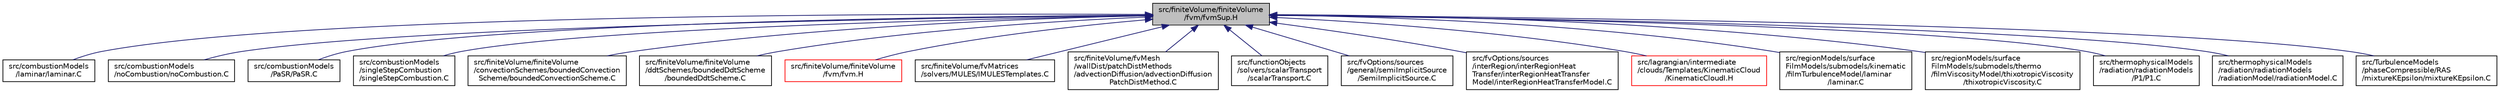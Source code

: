 digraph "src/finiteVolume/finiteVolume/fvm/fvmSup.H"
{
  bgcolor="transparent";
  edge [fontname="Helvetica",fontsize="10",labelfontname="Helvetica",labelfontsize="10"];
  node [fontname="Helvetica",fontsize="10",shape=record];
  Node329 [label="src/finiteVolume/finiteVolume\l/fvm/fvmSup.H",height=0.2,width=0.4,color="black", fillcolor="grey75", style="filled", fontcolor="black"];
  Node329 -> Node330 [dir="back",color="midnightblue",fontsize="10",style="solid",fontname="Helvetica"];
  Node330 [label="src/combustionModels\l/laminar/laminar.C",height=0.2,width=0.4,color="black",URL="$a41492.html"];
  Node329 -> Node331 [dir="back",color="midnightblue",fontsize="10",style="solid",fontname="Helvetica"];
  Node331 [label="src/combustionModels\l/noCombustion/noCombustion.C",height=0.2,width=0.4,color="black",URL="$a00071.html"];
  Node329 -> Node332 [dir="back",color="midnightblue",fontsize="10",style="solid",fontname="Helvetica"];
  Node332 [label="src/combustionModels\l/PaSR/PaSR.C",height=0.2,width=0.4,color="black",URL="$a00080.html"];
  Node329 -> Node333 [dir="back",color="midnightblue",fontsize="10",style="solid",fontname="Helvetica"];
  Node333 [label="src/combustionModels\l/singleStepCombustion\l/singleStepCombustion.C",height=0.2,width=0.4,color="black",URL="$a00131.html"];
  Node329 -> Node334 [dir="back",color="midnightblue",fontsize="10",style="solid",fontname="Helvetica"];
  Node334 [label="src/finiteVolume/finiteVolume\l/convectionSchemes/boundedConvection\lScheme/boundedConvectionScheme.C",height=0.2,width=0.4,color="black",URL="$a02921.html"];
  Node329 -> Node335 [dir="back",color="midnightblue",fontsize="10",style="solid",fontname="Helvetica"];
  Node335 [label="src/finiteVolume/finiteVolume\l/ddtSchemes/boundedDdtScheme\l/boundedDdtScheme.C",height=0.2,width=0.4,color="black",URL="$a02993.html"];
  Node329 -> Node336 [dir="back",color="midnightblue",fontsize="10",style="solid",fontname="Helvetica"];
  Node336 [label="src/finiteVolume/finiteVolume\l/fvm/fvm.H",height=0.2,width=0.4,color="red",URL="$a03224.html"];
  Node329 -> Node355 [dir="back",color="midnightblue",fontsize="10",style="solid",fontname="Helvetica"];
  Node355 [label="src/finiteVolume/fvMatrices\l/solvers/MULES/IMULESTemplates.C",height=0.2,width=0.4,color="black",URL="$a03500.html"];
  Node329 -> Node356 [dir="back",color="midnightblue",fontsize="10",style="solid",fontname="Helvetica"];
  Node356 [label="src/finiteVolume/fvMesh\l/wallDist/patchDistMethods\l/advectionDiffusion/advectionDiffusion\lPatchDistMethod.C",height=0.2,width=0.4,color="black",URL="$a03902.html"];
  Node329 -> Node357 [dir="back",color="midnightblue",fontsize="10",style="solid",fontname="Helvetica"];
  Node357 [label="src/functionObjects\l/solvers/scalarTransport\l/scalarTransport.C",height=0.2,width=0.4,color="black",URL="$a04931.html"];
  Node329 -> Node358 [dir="back",color="midnightblue",fontsize="10",style="solid",fontname="Helvetica"];
  Node358 [label="src/fvOptions/sources\l/general/semiImplicitSource\l/SemiImplicitSource.C",height=0.2,width=0.4,color="black",URL="$a05444.html"];
  Node329 -> Node359 [dir="back",color="midnightblue",fontsize="10",style="solid",fontname="Helvetica"];
  Node359 [label="src/fvOptions/sources\l/interRegion/interRegionHeat\lTransfer/interRegionHeatTransfer\lModel/interRegionHeatTransferModel.C",height=0.2,width=0.4,color="black",URL="$a05471.html"];
  Node329 -> Node360 [dir="back",color="midnightblue",fontsize="10",style="solid",fontname="Helvetica"];
  Node360 [label="src/lagrangian/intermediate\l/clouds/Templates/KinematicCloud\l/KinematicCloudI.H",height=0.2,width=0.4,color="red",URL="$a05882.html"];
  Node329 -> Node391 [dir="back",color="midnightblue",fontsize="10",style="solid",fontname="Helvetica"];
  Node391 [label="src/regionModels/surface\lFilmModels/submodels/kinematic\l/filmTurbulenceModel/laminar\l/laminar.C",height=0.2,width=0.4,color="black",URL="$a41495.html"];
  Node329 -> Node392 [dir="back",color="midnightblue",fontsize="10",style="solid",fontname="Helvetica"];
  Node392 [label="src/regionModels/surface\lFilmModels/submodels/thermo\l/filmViscosityModel/thixotropicViscosity\l/thixotropicViscosity.C",height=0.2,width=0.4,color="black",URL="$a14396.html"];
  Node329 -> Node393 [dir="back",color="midnightblue",fontsize="10",style="solid",fontname="Helvetica"];
  Node393 [label="src/thermophysicalModels\l/radiation/radiationModels\l/P1/P1.C",height=0.2,width=0.4,color="black",URL="$a16430.html"];
  Node329 -> Node394 [dir="back",color="midnightblue",fontsize="10",style="solid",fontname="Helvetica"];
  Node394 [label="src/thermophysicalModels\l/radiation/radiationModels\l/radiationModel/radiationModel.C",height=0.2,width=0.4,color="black",URL="$a16436.html"];
  Node329 -> Node395 [dir="back",color="midnightblue",fontsize="10",style="solid",fontname="Helvetica"];
  Node395 [label="src/TurbulenceModels\l/phaseCompressible/RAS\l/mixtureKEpsilon/mixtureKEpsilon.C",height=0.2,width=0.4,color="black",URL="$a17783.html"];
}
